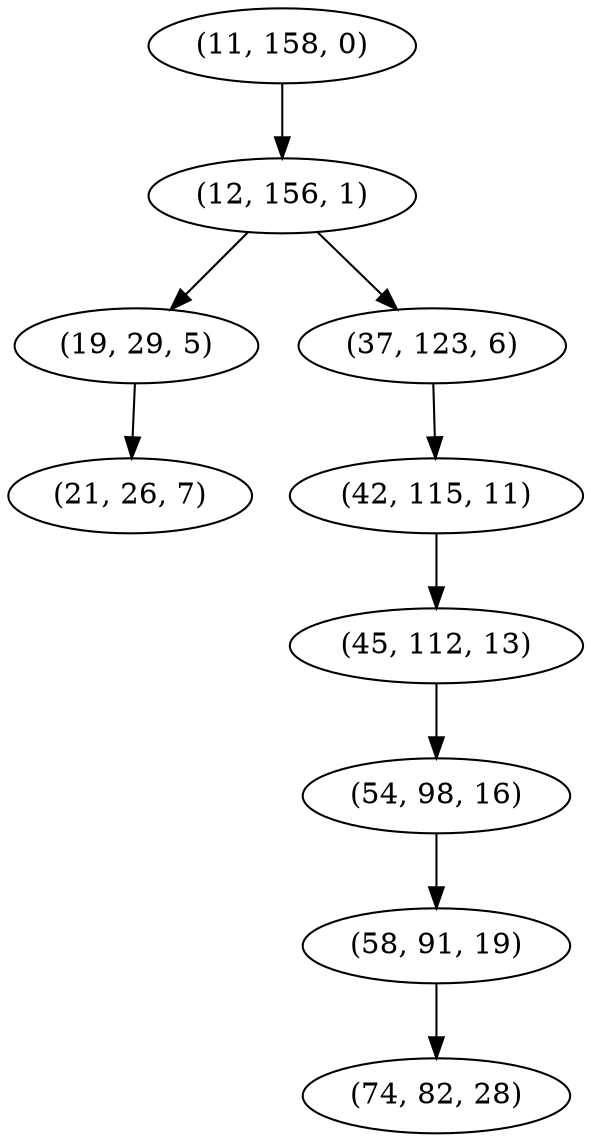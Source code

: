 digraph tree {
    "(11, 158, 0)";
    "(12, 156, 1)";
    "(19, 29, 5)";
    "(21, 26, 7)";
    "(37, 123, 6)";
    "(42, 115, 11)";
    "(45, 112, 13)";
    "(54, 98, 16)";
    "(58, 91, 19)";
    "(74, 82, 28)";
    "(11, 158, 0)" -> "(12, 156, 1)";
    "(12, 156, 1)" -> "(19, 29, 5)";
    "(12, 156, 1)" -> "(37, 123, 6)";
    "(19, 29, 5)" -> "(21, 26, 7)";
    "(37, 123, 6)" -> "(42, 115, 11)";
    "(42, 115, 11)" -> "(45, 112, 13)";
    "(45, 112, 13)" -> "(54, 98, 16)";
    "(54, 98, 16)" -> "(58, 91, 19)";
    "(58, 91, 19)" -> "(74, 82, 28)";
}
